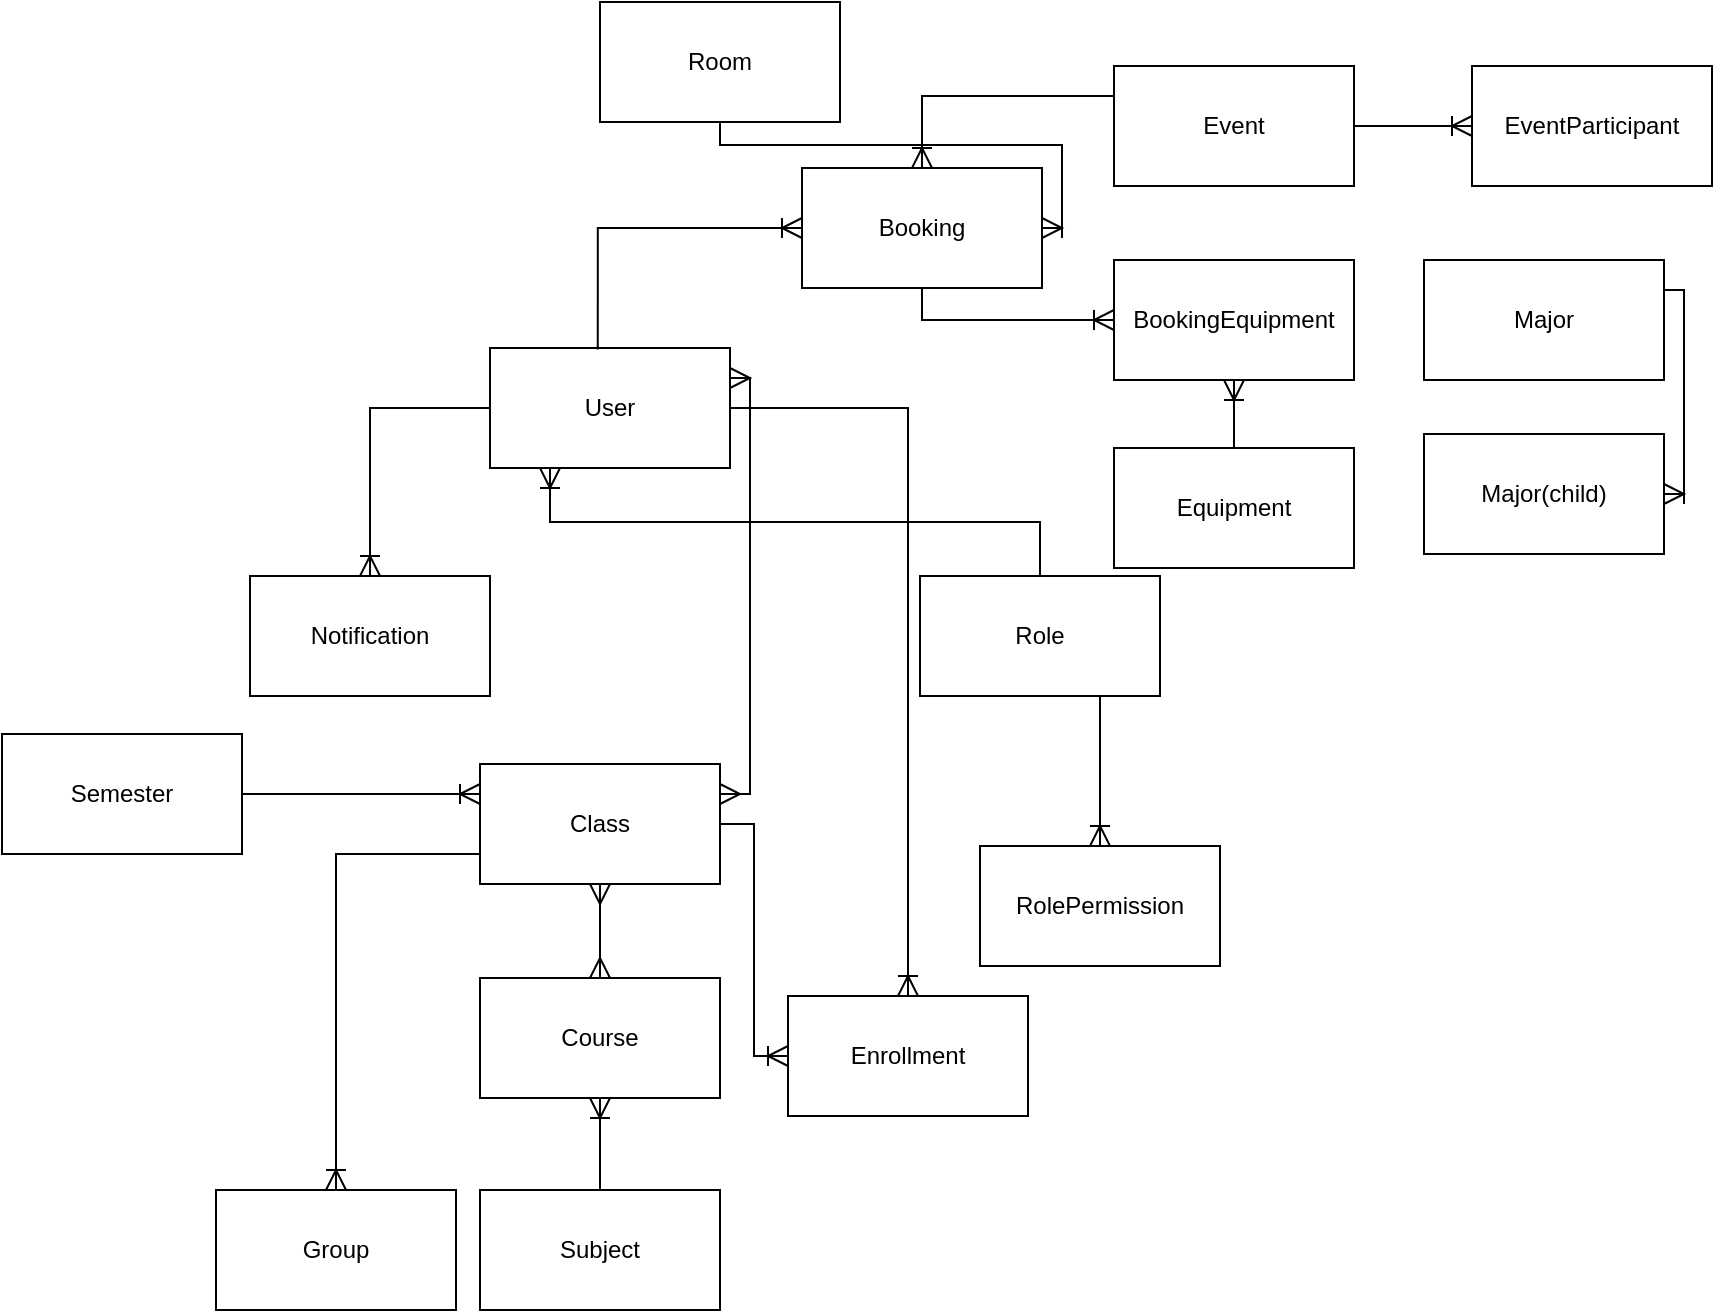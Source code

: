 <mxfile version="28.2.5">
  <diagram id="tGL_lSX8Y8huj27BP25F" name="Trang-1">
    <mxGraphModel dx="2013" dy="1496" grid="0" gridSize="10" guides="1" tooltips="1" connect="1" arrows="1" fold="1" page="0" pageScale="1" pageWidth="1169" pageHeight="827" math="0" shadow="0">
      <root>
        <mxCell id="0" />
        <mxCell id="1" parent="0" />
        <mxCell id="m3vIZrdyy00WzyOOzjdq-1" value="User" style="rounded=0;whiteSpace=wrap;html=1;" parent="1" vertex="1">
          <mxGeometry x="-454" y="-424" width="120" height="60" as="geometry" />
        </mxCell>
        <mxCell id="m3vIZrdyy00WzyOOzjdq-2" value="Course" style="rounded=0;whiteSpace=wrap;html=1;" parent="1" vertex="1">
          <mxGeometry x="-459" y="-109" width="120" height="60" as="geometry" />
        </mxCell>
        <mxCell id="m3vIZrdyy00WzyOOzjdq-3" value="Subject" style="rounded=0;whiteSpace=wrap;html=1;" parent="1" vertex="1">
          <mxGeometry x="-459" y="-3" width="120" height="60" as="geometry" />
        </mxCell>
        <mxCell id="m3vIZrdyy00WzyOOzjdq-4" value="Major(child)" style="rounded=0;whiteSpace=wrap;html=1;" parent="1" vertex="1">
          <mxGeometry x="13" y="-381" width="120" height="60" as="geometry" />
        </mxCell>
        <mxCell id="m3vIZrdyy00WzyOOzjdq-5" value="Major" style="rounded=0;whiteSpace=wrap;html=1;" parent="1" vertex="1">
          <mxGeometry x="13" y="-468" width="120" height="60" as="geometry" />
        </mxCell>
        <mxCell id="m3vIZrdyy00WzyOOzjdq-6" value="EventParticipant" style="rounded=0;whiteSpace=wrap;html=1;" parent="1" vertex="1">
          <mxGeometry x="37" y="-565" width="120" height="60" as="geometry" />
        </mxCell>
        <mxCell id="m3vIZrdyy00WzyOOzjdq-7" value="Group" style="rounded=0;whiteSpace=wrap;html=1;" parent="1" vertex="1">
          <mxGeometry x="-591" y="-3" width="120" height="60" as="geometry" />
        </mxCell>
        <mxCell id="m3vIZrdyy00WzyOOzjdq-8" value="Class" style="rounded=0;whiteSpace=wrap;html=1;" parent="1" vertex="1">
          <mxGeometry x="-459" y="-216" width="120" height="60" as="geometry" />
        </mxCell>
        <mxCell id="m3vIZrdyy00WzyOOzjdq-9" value="Role" style="rounded=0;whiteSpace=wrap;html=1;" parent="1" vertex="1">
          <mxGeometry x="-239" y="-310" width="120" height="60" as="geometry" />
        </mxCell>
        <mxCell id="m3vIZrdyy00WzyOOzjdq-11" value="" style="edgeStyle=orthogonalEdgeStyle;fontSize=12;html=1;endArrow=ERoneToMany;rounded=0;startSize=8;endSize=8;exitX=0.5;exitY=0;exitDx=0;exitDy=0;entryX=0.25;entryY=1;entryDx=0;entryDy=0;" parent="1" source="m3vIZrdyy00WzyOOzjdq-9" target="m3vIZrdyy00WzyOOzjdq-1" edge="1">
          <mxGeometry width="100" height="100" relative="1" as="geometry">
            <mxPoint x="-48" y="183" as="sourcePoint" />
            <mxPoint x="52" y="83" as="targetPoint" />
          </mxGeometry>
        </mxCell>
        <mxCell id="m3vIZrdyy00WzyOOzjdq-13" value="RolePermission" style="rounded=0;whiteSpace=wrap;html=1;" parent="1" vertex="1">
          <mxGeometry x="-209" y="-175" width="120" height="60" as="geometry" />
        </mxCell>
        <mxCell id="m3vIZrdyy00WzyOOzjdq-14" value="Room" style="rounded=0;whiteSpace=wrap;html=1;" parent="1" vertex="1">
          <mxGeometry x="-399" y="-597" width="120" height="60" as="geometry" />
        </mxCell>
        <mxCell id="m3vIZrdyy00WzyOOzjdq-15" value="Booking" style="rounded=0;whiteSpace=wrap;html=1;" parent="1" vertex="1">
          <mxGeometry x="-298" y="-514" width="120" height="60" as="geometry" />
        </mxCell>
        <mxCell id="m3vIZrdyy00WzyOOzjdq-16" value="Equipment" style="rounded=0;whiteSpace=wrap;html=1;" parent="1" vertex="1">
          <mxGeometry x="-142" y="-374" width="120" height="60" as="geometry" />
        </mxCell>
        <mxCell id="m3vIZrdyy00WzyOOzjdq-17" value="BookingEquipment" style="rounded=0;whiteSpace=wrap;html=1;" parent="1" vertex="1">
          <mxGeometry x="-142" y="-468" width="120" height="60" as="geometry" />
        </mxCell>
        <mxCell id="m3vIZrdyy00WzyOOzjdq-18" value="Notification" style="rounded=0;whiteSpace=wrap;html=1;" parent="1" vertex="1">
          <mxGeometry x="-574" y="-310" width="120" height="60" as="geometry" />
        </mxCell>
        <mxCell id="m3vIZrdyy00WzyOOzjdq-36" value="" style="edgeStyle=orthogonalEdgeStyle;fontSize=12;html=1;endArrow=ERoneToMany;rounded=0;startSize=8;endSize=8;exitX=1;exitY=0.25;exitDx=0;exitDy=0;entryX=1;entryY=0.5;entryDx=0;entryDy=0;" parent="1" source="m3vIZrdyy00WzyOOzjdq-5" target="m3vIZrdyy00WzyOOzjdq-4" edge="1">
          <mxGeometry width="100" height="100" relative="1" as="geometry">
            <mxPoint x="607" y="-221" as="sourcePoint" />
            <mxPoint x="707" y="-321" as="targetPoint" />
          </mxGeometry>
        </mxCell>
        <mxCell id="m3vIZrdyy00WzyOOzjdq-37" value="" style="edgeStyle=orthogonalEdgeStyle;fontSize=12;html=1;endArrow=ERoneToMany;rounded=0;startSize=8;endSize=8;exitX=0.75;exitY=1;exitDx=0;exitDy=0;entryX=0.5;entryY=0;entryDx=0;entryDy=0;" parent="1" source="m3vIZrdyy00WzyOOzjdq-9" target="m3vIZrdyy00WzyOOzjdq-13" edge="1">
          <mxGeometry width="100" height="100" relative="1" as="geometry">
            <mxPoint x="150" y="198" as="sourcePoint" />
            <mxPoint x="250" y="98" as="targetPoint" />
          </mxGeometry>
        </mxCell>
        <mxCell id="m3vIZrdyy00WzyOOzjdq-38" value="" style="edgeStyle=orthogonalEdgeStyle;fontSize=12;html=1;endArrow=ERoneToMany;rounded=0;startSize=8;endSize=8;exitX=0;exitY=0.75;exitDx=0;exitDy=0;" parent="1" source="m3vIZrdyy00WzyOOzjdq-8" target="m3vIZrdyy00WzyOOzjdq-7" edge="1">
          <mxGeometry width="100" height="100" relative="1" as="geometry">
            <mxPoint x="298" y="215" as="sourcePoint" />
            <mxPoint x="398" y="115" as="targetPoint" />
          </mxGeometry>
        </mxCell>
        <mxCell id="m3vIZrdyy00WzyOOzjdq-42" value="" style="edgeStyle=orthogonalEdgeStyle;fontSize=12;html=1;endArrow=ERoneToMany;rounded=0;startSize=8;endSize=8;exitX=0.5;exitY=1;exitDx=0;exitDy=0;entryX=0;entryY=0.5;entryDx=0;entryDy=0;" parent="1" source="m3vIZrdyy00WzyOOzjdq-15" target="m3vIZrdyy00WzyOOzjdq-17" edge="1">
          <mxGeometry width="100" height="100" relative="1" as="geometry">
            <mxPoint x="150" y="198" as="sourcePoint" />
            <mxPoint x="250" y="98" as="targetPoint" />
          </mxGeometry>
        </mxCell>
        <mxCell id="m3vIZrdyy00WzyOOzjdq-43" value="" style="edgeStyle=orthogonalEdgeStyle;fontSize=12;html=1;endArrow=ERoneToMany;rounded=0;startSize=8;endSize=8;exitX=0.449;exitY=0.013;exitDx=0;exitDy=0;exitPerimeter=0;entryX=0;entryY=0.5;entryDx=0;entryDy=0;" parent="1" source="m3vIZrdyy00WzyOOzjdq-1" target="m3vIZrdyy00WzyOOzjdq-15" edge="1">
          <mxGeometry width="100" height="100" relative="1" as="geometry">
            <mxPoint x="150" y="198" as="sourcePoint" />
            <mxPoint x="250" y="98" as="targetPoint" />
          </mxGeometry>
        </mxCell>
        <mxCell id="m3vIZrdyy00WzyOOzjdq-44" value="" style="edgeStyle=orthogonalEdgeStyle;fontSize=12;html=1;endArrow=ERoneToMany;rounded=0;startSize=8;endSize=8;exitX=0.5;exitY=1;exitDx=0;exitDy=0;entryX=1;entryY=0.5;entryDx=0;entryDy=0;" parent="1" source="m3vIZrdyy00WzyOOzjdq-14" target="m3vIZrdyy00WzyOOzjdq-15" edge="1">
          <mxGeometry width="100" height="100" relative="1" as="geometry">
            <mxPoint x="350" y="151" as="sourcePoint" />
            <mxPoint x="450" y="51" as="targetPoint" />
          </mxGeometry>
        </mxCell>
        <mxCell id="m3vIZrdyy00WzyOOzjdq-45" value="" style="edgeStyle=orthogonalEdgeStyle;fontSize=12;html=1;endArrow=ERoneToMany;rounded=0;startSize=8;endSize=8;exitX=1;exitY=0.5;exitDx=0;exitDy=0;" parent="1" source="m3vIZrdyy00WzyOOzjdq-1" target="m3vIZrdyy00WzyOOzjdq-49" edge="1">
          <mxGeometry width="100" height="100" relative="1" as="geometry">
            <mxPoint x="150" y="198" as="sourcePoint" />
            <mxPoint x="250" y="98" as="targetPoint" />
          </mxGeometry>
        </mxCell>
        <mxCell id="m3vIZrdyy00WzyOOzjdq-46" value="" style="edgeStyle=orthogonalEdgeStyle;fontSize=12;html=1;endArrow=ERoneToMany;rounded=0;startSize=8;endSize=8;exitX=1;exitY=0.5;exitDx=0;exitDy=0;entryX=0;entryY=0.5;entryDx=0;entryDy=0;" parent="1" source="m3vIZrdyy00WzyOOzjdq-8" target="m3vIZrdyy00WzyOOzjdq-49" edge="1">
          <mxGeometry width="100" height="100" relative="1" as="geometry">
            <mxPoint x="150" y="198" as="sourcePoint" />
            <mxPoint x="250" y="98" as="targetPoint" />
          </mxGeometry>
        </mxCell>
        <mxCell id="m3vIZrdyy00WzyOOzjdq-48" value="" style="edgeStyle=orthogonalEdgeStyle;fontSize=12;html=1;endArrow=ERoneToMany;rounded=0;startSize=8;endSize=8;exitX=0.5;exitY=0;exitDx=0;exitDy=0;entryX=0.5;entryY=1;entryDx=0;entryDy=0;" parent="1" source="m3vIZrdyy00WzyOOzjdq-3" target="m3vIZrdyy00WzyOOzjdq-2" edge="1">
          <mxGeometry width="100" height="100" relative="1" as="geometry">
            <mxPoint x="234" y="309" as="sourcePoint" />
            <mxPoint x="334" y="209" as="targetPoint" />
          </mxGeometry>
        </mxCell>
        <mxCell id="m3vIZrdyy00WzyOOzjdq-49" value="Enrollment" style="rounded=0;whiteSpace=wrap;html=1;" parent="1" vertex="1">
          <mxGeometry x="-305" y="-100" width="120" height="60" as="geometry" />
        </mxCell>
        <mxCell id="m3vIZrdyy00WzyOOzjdq-50" value="" style="edgeStyle=orthogonalEdgeStyle;fontSize=12;html=1;endArrow=ERmany;startArrow=ERmany;rounded=0;startSize=8;endSize=8;exitX=1;exitY=0.25;exitDx=0;exitDy=0;entryX=1;entryY=0.25;entryDx=0;entryDy=0;" parent="1" source="m3vIZrdyy00WzyOOzjdq-8" target="m3vIZrdyy00WzyOOzjdq-1" edge="1">
          <mxGeometry width="100" height="100" relative="1" as="geometry">
            <mxPoint x="150" y="123" as="sourcePoint" />
            <mxPoint x="250" y="23" as="targetPoint" />
          </mxGeometry>
        </mxCell>
        <mxCell id="m3vIZrdyy00WzyOOzjdq-53" value="Event" style="rounded=0;whiteSpace=wrap;html=1;" parent="1" vertex="1">
          <mxGeometry x="-142" y="-565" width="120" height="60" as="geometry" />
        </mxCell>
        <mxCell id="m3vIZrdyy00WzyOOzjdq-55" value="" style="edgeStyle=orthogonalEdgeStyle;fontSize=12;html=1;endArrow=ERoneToMany;rounded=0;startSize=8;endSize=8;exitX=0;exitY=0.25;exitDx=0;exitDy=0;entryX=0.5;entryY=0;entryDx=0;entryDy=0;" parent="1" source="m3vIZrdyy00WzyOOzjdq-53" target="m3vIZrdyy00WzyOOzjdq-15" edge="1">
          <mxGeometry width="100" height="100" relative="1" as="geometry">
            <mxPoint x="530" y="-583" as="sourcePoint" />
            <mxPoint x="332" y="-301" as="targetPoint" />
          </mxGeometry>
        </mxCell>
        <mxCell id="m3vIZrdyy00WzyOOzjdq-56" value="" style="edgeStyle=orthogonalEdgeStyle;fontSize=12;html=1;endArrow=ERoneToMany;rounded=0;startSize=8;endSize=8;exitX=1;exitY=0.5;exitDx=0;exitDy=0;entryX=0;entryY=0.5;entryDx=0;entryDy=0;" parent="1" source="m3vIZrdyy00WzyOOzjdq-53" target="m3vIZrdyy00WzyOOzjdq-6" edge="1">
          <mxGeometry width="100" height="100" relative="1" as="geometry">
            <mxPoint x="-63" y="-217" as="sourcePoint" />
            <mxPoint x="37" y="-317" as="targetPoint" />
          </mxGeometry>
        </mxCell>
        <mxCell id="m3vIZrdyy00WzyOOzjdq-57" value="" style="edgeStyle=orthogonalEdgeStyle;fontSize=12;html=1;endArrow=ERoneToMany;rounded=0;startSize=8;endSize=8;exitX=0;exitY=0.5;exitDx=0;exitDy=0;entryX=0.5;entryY=0;entryDx=0;entryDy=0;" parent="1" source="m3vIZrdyy00WzyOOzjdq-1" target="m3vIZrdyy00WzyOOzjdq-18" edge="1">
          <mxGeometry width="100" height="100" relative="1" as="geometry">
            <mxPoint x="-63" y="-217" as="sourcePoint" />
            <mxPoint x="37" y="-317" as="targetPoint" />
          </mxGeometry>
        </mxCell>
        <mxCell id="m3vIZrdyy00WzyOOzjdq-58" value="" style="edgeStyle=orthogonalEdgeStyle;fontSize=12;html=1;endArrow=ERmany;startArrow=ERmany;rounded=0;startSize=8;endSize=8;exitX=0.5;exitY=0;exitDx=0;exitDy=0;entryX=0.5;entryY=1;entryDx=0;entryDy=0;" parent="1" source="m3vIZrdyy00WzyOOzjdq-2" target="m3vIZrdyy00WzyOOzjdq-8" edge="1">
          <mxGeometry width="100" height="100" relative="1" as="geometry">
            <mxPoint x="-63" y="-217" as="sourcePoint" />
            <mxPoint x="37" y="-317" as="targetPoint" />
          </mxGeometry>
        </mxCell>
        <mxCell id="9aRijzdRedAkpA98N0r1-1" value="Semester" style="rounded=0;whiteSpace=wrap;html=1;" vertex="1" parent="1">
          <mxGeometry x="-698" y="-231" width="120" height="60" as="geometry" />
        </mxCell>
        <mxCell id="9aRijzdRedAkpA98N0r1-2" value="" style="edgeStyle=orthogonalEdgeStyle;fontSize=12;html=1;endArrow=ERoneToMany;rounded=0;startSize=8;endSize=8;exitX=1;exitY=0.5;exitDx=0;exitDy=0;entryX=0;entryY=0.25;entryDx=0;entryDy=0;" edge="1" parent="1" source="9aRijzdRedAkpA98N0r1-1" target="m3vIZrdyy00WzyOOzjdq-8">
          <mxGeometry width="100" height="100" relative="1" as="geometry">
            <mxPoint x="-208" y="-213" as="sourcePoint" />
            <mxPoint x="-108" y="-313" as="targetPoint" />
          </mxGeometry>
        </mxCell>
        <mxCell id="9aRijzdRedAkpA98N0r1-3" value="" style="edgeStyle=orthogonalEdgeStyle;fontSize=12;html=1;endArrow=ERoneToMany;rounded=0;startSize=8;endSize=8;exitX=0.5;exitY=0;exitDx=0;exitDy=0;entryX=0.5;entryY=1;entryDx=0;entryDy=0;" edge="1" parent="1" source="m3vIZrdyy00WzyOOzjdq-16" target="m3vIZrdyy00WzyOOzjdq-17">
          <mxGeometry width="100" height="100" relative="1" as="geometry">
            <mxPoint x="-208" y="-221" as="sourcePoint" />
            <mxPoint x="-108" y="-321" as="targetPoint" />
          </mxGeometry>
        </mxCell>
      </root>
    </mxGraphModel>
  </diagram>
</mxfile>
